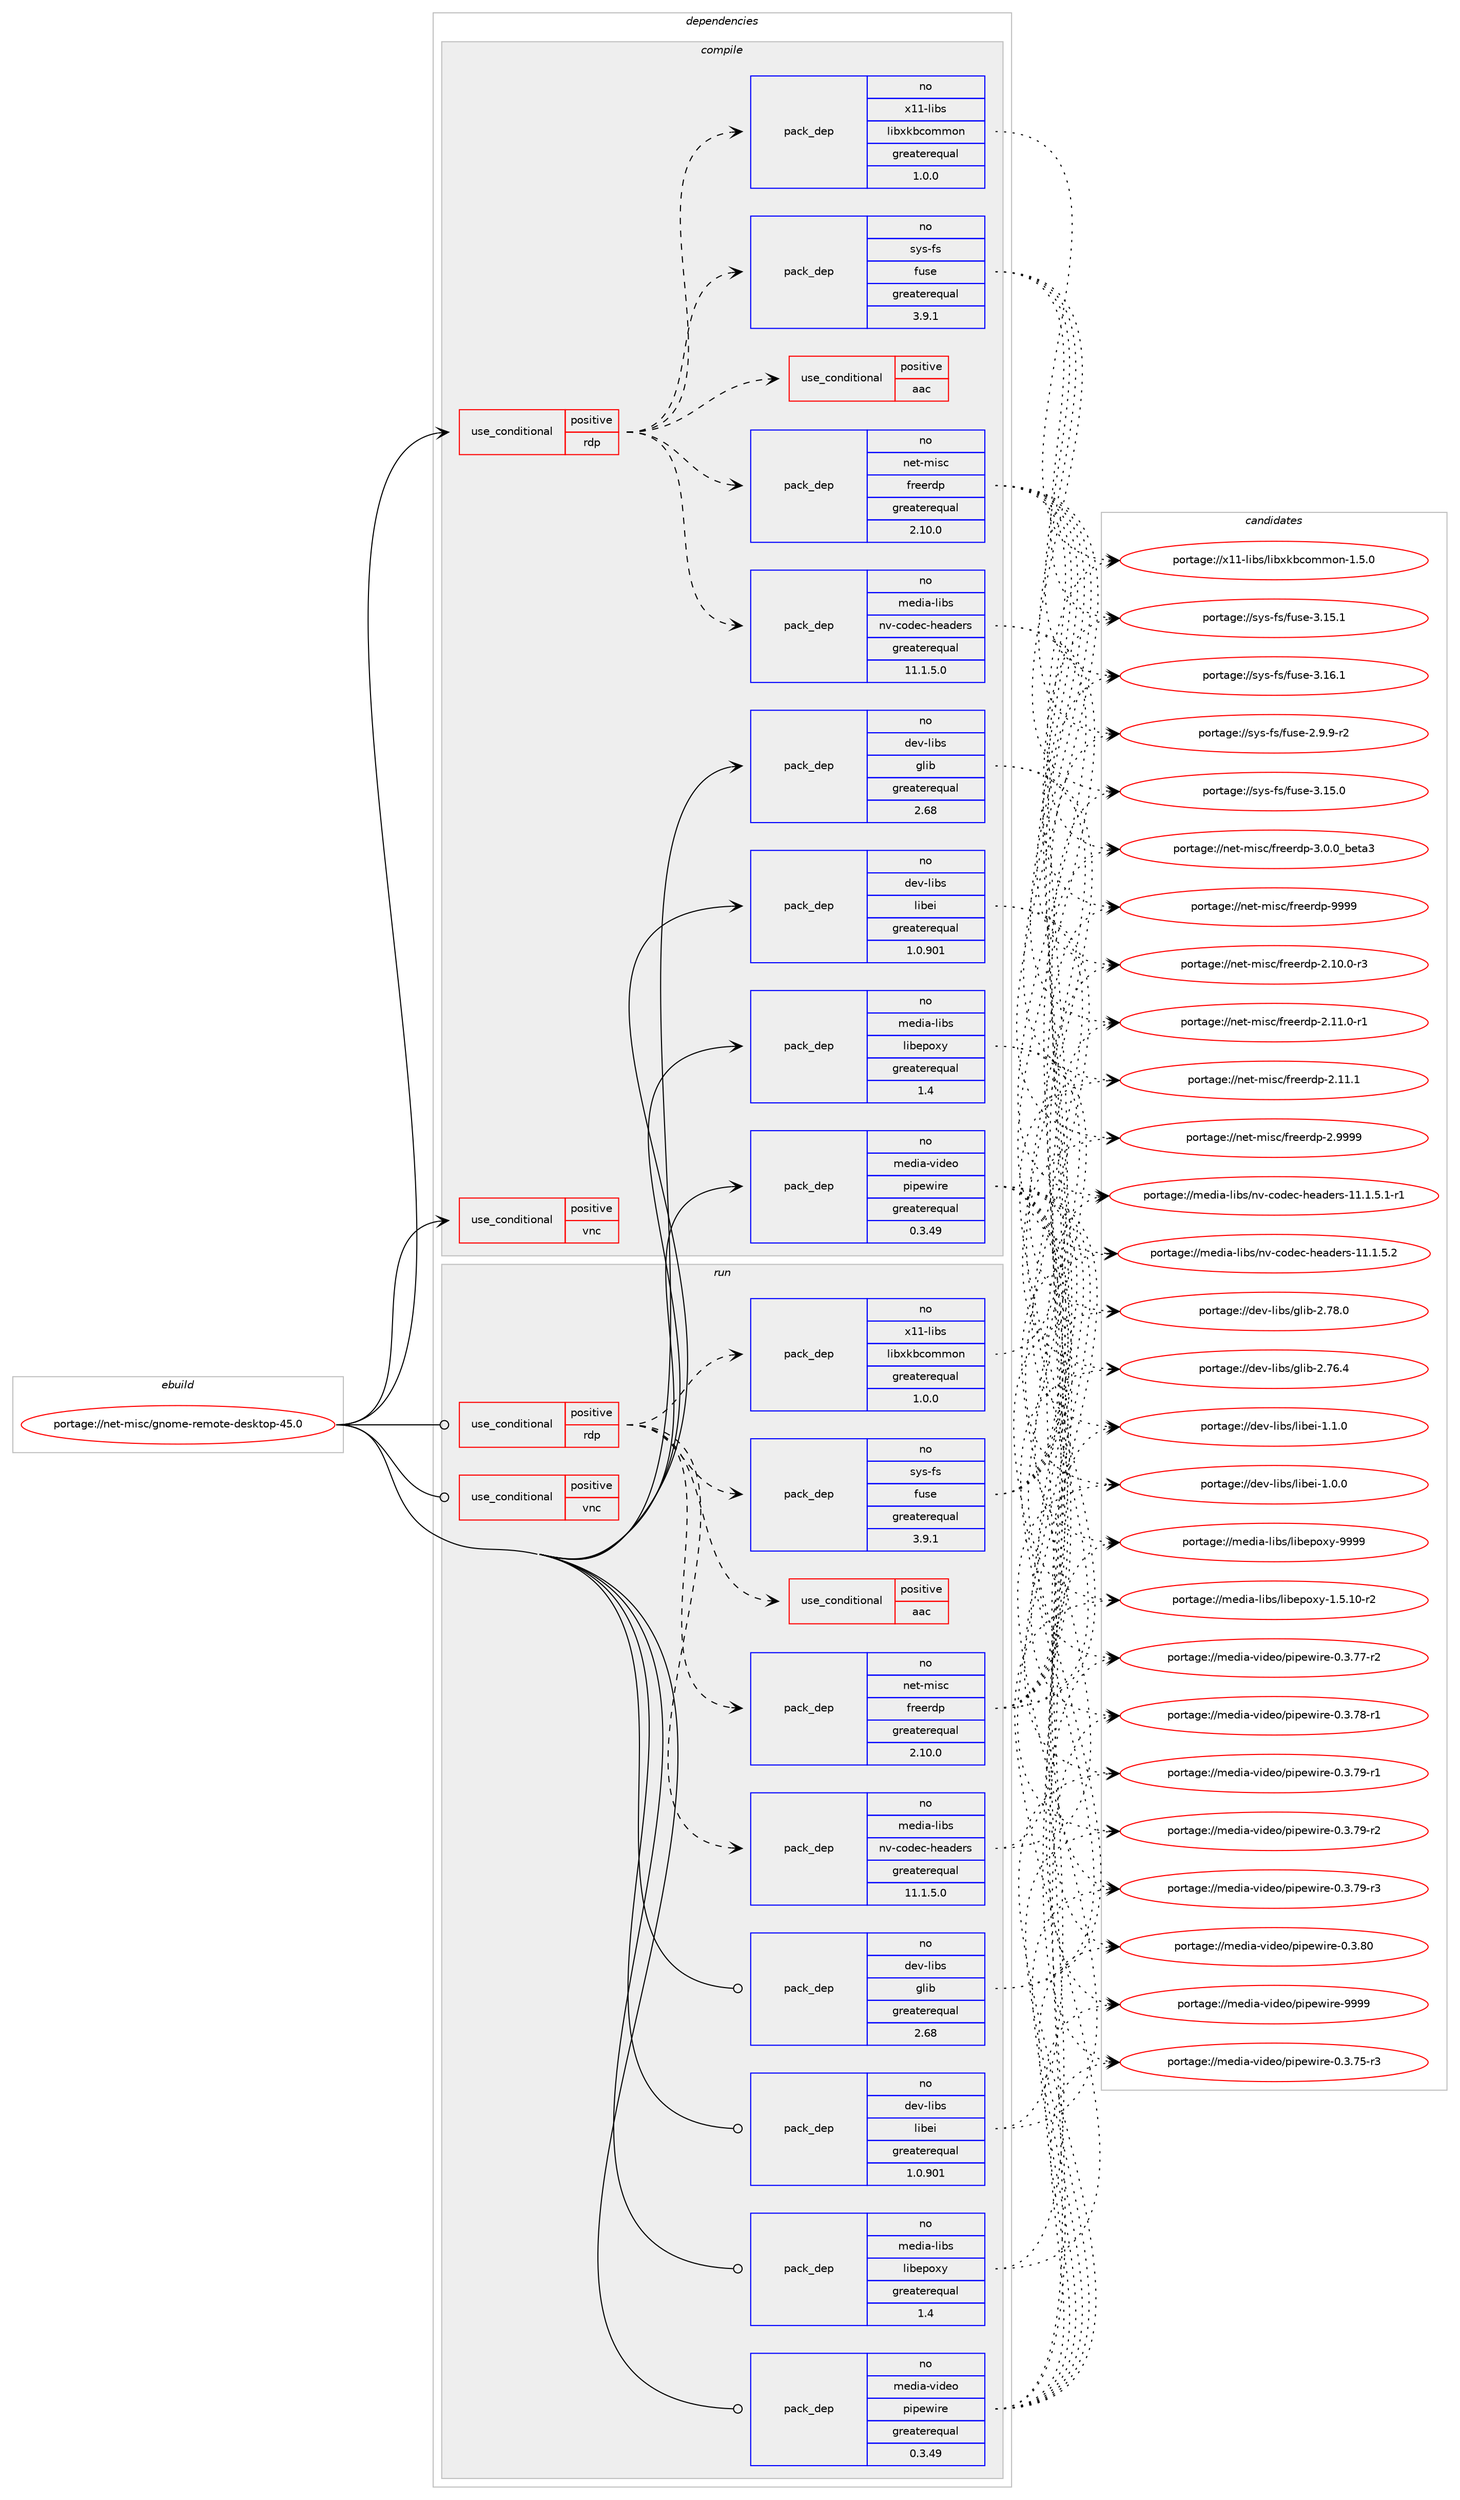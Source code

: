 digraph prolog {

# *************
# Graph options
# *************

newrank=true;
concentrate=true;
compound=true;
graph [rankdir=LR,fontname=Helvetica,fontsize=10,ranksep=1.5];#, ranksep=2.5, nodesep=0.2];
edge  [arrowhead=vee];
node  [fontname=Helvetica,fontsize=10];

# **********
# The ebuild
# **********

subgraph cluster_leftcol {
color=gray;
label=<<i>ebuild</i>>;
id [label="portage://net-misc/gnome-remote-desktop-45.0", color=red, width=4, href="../net-misc/gnome-remote-desktop-45.0.svg"];
}

# ****************
# The dependencies
# ****************

subgraph cluster_midcol {
color=gray;
label=<<i>dependencies</i>>;
subgraph cluster_compile {
fillcolor="#eeeeee";
style=filled;
label=<<i>compile</i>>;
subgraph cond104 {
dependency148 [label=<<TABLE BORDER="0" CELLBORDER="1" CELLSPACING="0" CELLPADDING="4"><TR><TD ROWSPAN="3" CELLPADDING="10">use_conditional</TD></TR><TR><TD>positive</TD></TR><TR><TD>rdp</TD></TR></TABLE>>, shape=none, color=red];
subgraph pack45 {
dependency149 [label=<<TABLE BORDER="0" CELLBORDER="1" CELLSPACING="0" CELLPADDING="4" WIDTH="220"><TR><TD ROWSPAN="6" CELLPADDING="30">pack_dep</TD></TR><TR><TD WIDTH="110">no</TD></TR><TR><TD>media-libs</TD></TR><TR><TD>nv-codec-headers</TD></TR><TR><TD>greaterequal</TD></TR><TR><TD>11.1.5.0</TD></TR></TABLE>>, shape=none, color=blue];
}
dependency148:e -> dependency149:w [weight=20,style="dashed",arrowhead="vee"];
subgraph pack46 {
dependency150 [label=<<TABLE BORDER="0" CELLBORDER="1" CELLSPACING="0" CELLPADDING="4" WIDTH="220"><TR><TD ROWSPAN="6" CELLPADDING="30">pack_dep</TD></TR><TR><TD WIDTH="110">no</TD></TR><TR><TD>net-misc</TD></TR><TR><TD>freerdp</TD></TR><TR><TD>greaterequal</TD></TR><TR><TD>2.10.0</TD></TR></TABLE>>, shape=none, color=blue];
}
dependency148:e -> dependency150:w [weight=20,style="dashed",arrowhead="vee"];
subgraph pack47 {
dependency151 [label=<<TABLE BORDER="0" CELLBORDER="1" CELLSPACING="0" CELLPADDING="4" WIDTH="220"><TR><TD ROWSPAN="6" CELLPADDING="30">pack_dep</TD></TR><TR><TD WIDTH="110">no</TD></TR><TR><TD>sys-fs</TD></TR><TR><TD>fuse</TD></TR><TR><TD>greaterequal</TD></TR><TR><TD>3.9.1</TD></TR></TABLE>>, shape=none, color=blue];
}
dependency148:e -> dependency151:w [weight=20,style="dashed",arrowhead="vee"];
subgraph pack48 {
dependency152 [label=<<TABLE BORDER="0" CELLBORDER="1" CELLSPACING="0" CELLPADDING="4" WIDTH="220"><TR><TD ROWSPAN="6" CELLPADDING="30">pack_dep</TD></TR><TR><TD WIDTH="110">no</TD></TR><TR><TD>x11-libs</TD></TR><TR><TD>libxkbcommon</TD></TR><TR><TD>greaterequal</TD></TR><TR><TD>1.0.0</TD></TR></TABLE>>, shape=none, color=blue];
}
dependency148:e -> dependency152:w [weight=20,style="dashed",arrowhead="vee"];
subgraph cond105 {
dependency153 [label=<<TABLE BORDER="0" CELLBORDER="1" CELLSPACING="0" CELLPADDING="4"><TR><TD ROWSPAN="3" CELLPADDING="10">use_conditional</TD></TR><TR><TD>positive</TD></TR><TR><TD>aac</TD></TR></TABLE>>, shape=none, color=red];
# *** BEGIN UNKNOWN DEPENDENCY TYPE (TODO) ***
# dependency153 -> package_dependency(portage://net-misc/gnome-remote-desktop-45.0,install,no,media-libs,fdk-aac,none,[,,],any_same_slot,[])
# *** END UNKNOWN DEPENDENCY TYPE (TODO) ***

}
dependency148:e -> dependency153:w [weight=20,style="dashed",arrowhead="vee"];
}
id:e -> dependency148:w [weight=20,style="solid",arrowhead="vee"];
subgraph cond106 {
dependency154 [label=<<TABLE BORDER="0" CELLBORDER="1" CELLSPACING="0" CELLPADDING="4"><TR><TD ROWSPAN="3" CELLPADDING="10">use_conditional</TD></TR><TR><TD>positive</TD></TR><TR><TD>vnc</TD></TR></TABLE>>, shape=none, color=red];
# *** BEGIN UNKNOWN DEPENDENCY TYPE (TODO) ***
# dependency154 -> package_dependency(portage://net-misc/gnome-remote-desktop-45.0,install,no,net-libs,libvncserver,none,[,,],[],[])
# *** END UNKNOWN DEPENDENCY TYPE (TODO) ***

}
id:e -> dependency154:w [weight=20,style="solid",arrowhead="vee"];
# *** BEGIN UNKNOWN DEPENDENCY TYPE (TODO) ***
# id -> package_dependency(portage://net-misc/gnome-remote-desktop-45.0,install,no,app-crypt,libsecret,none,[,,],[],[])
# *** END UNKNOWN DEPENDENCY TYPE (TODO) ***

# *** BEGIN UNKNOWN DEPENDENCY TYPE (TODO) ***
# id -> package_dependency(portage://net-misc/gnome-remote-desktop-45.0,install,no,app-crypt,tpm2-tss,none,[,,],any_same_slot,[])
# *** END UNKNOWN DEPENDENCY TYPE (TODO) ***

subgraph pack49 {
dependency155 [label=<<TABLE BORDER="0" CELLBORDER="1" CELLSPACING="0" CELLPADDING="4" WIDTH="220"><TR><TD ROWSPAN="6" CELLPADDING="30">pack_dep</TD></TR><TR><TD WIDTH="110">no</TD></TR><TR><TD>dev-libs</TD></TR><TR><TD>glib</TD></TR><TR><TD>greaterequal</TD></TR><TR><TD>2.68</TD></TR></TABLE>>, shape=none, color=blue];
}
id:e -> dependency155:w [weight=20,style="solid",arrowhead="vee"];
subgraph pack50 {
dependency156 [label=<<TABLE BORDER="0" CELLBORDER="1" CELLSPACING="0" CELLPADDING="4" WIDTH="220"><TR><TD ROWSPAN="6" CELLPADDING="30">pack_dep</TD></TR><TR><TD WIDTH="110">no</TD></TR><TR><TD>dev-libs</TD></TR><TR><TD>libei</TD></TR><TR><TD>greaterequal</TD></TR><TR><TD>1.0.901</TD></TR></TABLE>>, shape=none, color=blue];
}
id:e -> dependency156:w [weight=20,style="solid",arrowhead="vee"];
subgraph pack51 {
dependency157 [label=<<TABLE BORDER="0" CELLBORDER="1" CELLSPACING="0" CELLPADDING="4" WIDTH="220"><TR><TD ROWSPAN="6" CELLPADDING="30">pack_dep</TD></TR><TR><TD WIDTH="110">no</TD></TR><TR><TD>media-libs</TD></TR><TR><TD>libepoxy</TD></TR><TR><TD>greaterequal</TD></TR><TR><TD>1.4</TD></TR></TABLE>>, shape=none, color=blue];
}
id:e -> dependency157:w [weight=20,style="solid",arrowhead="vee"];
subgraph pack52 {
dependency158 [label=<<TABLE BORDER="0" CELLBORDER="1" CELLSPACING="0" CELLPADDING="4" WIDTH="220"><TR><TD ROWSPAN="6" CELLPADDING="30">pack_dep</TD></TR><TR><TD WIDTH="110">no</TD></TR><TR><TD>media-video</TD></TR><TR><TD>pipewire</TD></TR><TR><TD>greaterequal</TD></TR><TR><TD>0.3.49</TD></TR></TABLE>>, shape=none, color=blue];
}
id:e -> dependency158:w [weight=20,style="solid",arrowhead="vee"];
# *** BEGIN UNKNOWN DEPENDENCY TYPE (TODO) ***
# id -> package_dependency(portage://net-misc/gnome-remote-desktop-45.0,install,no,x11-libs,cairo,none,[,,],[],[])
# *** END UNKNOWN DEPENDENCY TYPE (TODO) ***

# *** BEGIN UNKNOWN DEPENDENCY TYPE (TODO) ***
# id -> package_dependency(portage://net-misc/gnome-remote-desktop-45.0,install,no,x11-libs,libdrm,none,[,,],[],[])
# *** END UNKNOWN DEPENDENCY TYPE (TODO) ***

# *** BEGIN UNKNOWN DEPENDENCY TYPE (TODO) ***
# id -> package_dependency(portage://net-misc/gnome-remote-desktop-45.0,install,no,x11-libs,libnotify,none,[,,],[],[])
# *** END UNKNOWN DEPENDENCY TYPE (TODO) ***

}
subgraph cluster_compileandrun {
fillcolor="#eeeeee";
style=filled;
label=<<i>compile and run</i>>;
}
subgraph cluster_run {
fillcolor="#eeeeee";
style=filled;
label=<<i>run</i>>;
subgraph cond107 {
dependency159 [label=<<TABLE BORDER="0" CELLBORDER="1" CELLSPACING="0" CELLPADDING="4"><TR><TD ROWSPAN="3" CELLPADDING="10">use_conditional</TD></TR><TR><TD>positive</TD></TR><TR><TD>rdp</TD></TR></TABLE>>, shape=none, color=red];
subgraph pack53 {
dependency160 [label=<<TABLE BORDER="0" CELLBORDER="1" CELLSPACING="0" CELLPADDING="4" WIDTH="220"><TR><TD ROWSPAN="6" CELLPADDING="30">pack_dep</TD></TR><TR><TD WIDTH="110">no</TD></TR><TR><TD>media-libs</TD></TR><TR><TD>nv-codec-headers</TD></TR><TR><TD>greaterequal</TD></TR><TR><TD>11.1.5.0</TD></TR></TABLE>>, shape=none, color=blue];
}
dependency159:e -> dependency160:w [weight=20,style="dashed",arrowhead="vee"];
subgraph pack54 {
dependency161 [label=<<TABLE BORDER="0" CELLBORDER="1" CELLSPACING="0" CELLPADDING="4" WIDTH="220"><TR><TD ROWSPAN="6" CELLPADDING="30">pack_dep</TD></TR><TR><TD WIDTH="110">no</TD></TR><TR><TD>net-misc</TD></TR><TR><TD>freerdp</TD></TR><TR><TD>greaterequal</TD></TR><TR><TD>2.10.0</TD></TR></TABLE>>, shape=none, color=blue];
}
dependency159:e -> dependency161:w [weight=20,style="dashed",arrowhead="vee"];
subgraph pack55 {
dependency162 [label=<<TABLE BORDER="0" CELLBORDER="1" CELLSPACING="0" CELLPADDING="4" WIDTH="220"><TR><TD ROWSPAN="6" CELLPADDING="30">pack_dep</TD></TR><TR><TD WIDTH="110">no</TD></TR><TR><TD>sys-fs</TD></TR><TR><TD>fuse</TD></TR><TR><TD>greaterequal</TD></TR><TR><TD>3.9.1</TD></TR></TABLE>>, shape=none, color=blue];
}
dependency159:e -> dependency162:w [weight=20,style="dashed",arrowhead="vee"];
subgraph pack56 {
dependency163 [label=<<TABLE BORDER="0" CELLBORDER="1" CELLSPACING="0" CELLPADDING="4" WIDTH="220"><TR><TD ROWSPAN="6" CELLPADDING="30">pack_dep</TD></TR><TR><TD WIDTH="110">no</TD></TR><TR><TD>x11-libs</TD></TR><TR><TD>libxkbcommon</TD></TR><TR><TD>greaterequal</TD></TR><TR><TD>1.0.0</TD></TR></TABLE>>, shape=none, color=blue];
}
dependency159:e -> dependency163:w [weight=20,style="dashed",arrowhead="vee"];
subgraph cond108 {
dependency164 [label=<<TABLE BORDER="0" CELLBORDER="1" CELLSPACING="0" CELLPADDING="4"><TR><TD ROWSPAN="3" CELLPADDING="10">use_conditional</TD></TR><TR><TD>positive</TD></TR><TR><TD>aac</TD></TR></TABLE>>, shape=none, color=red];
# *** BEGIN UNKNOWN DEPENDENCY TYPE (TODO) ***
# dependency164 -> package_dependency(portage://net-misc/gnome-remote-desktop-45.0,run,no,media-libs,fdk-aac,none,[,,],any_same_slot,[])
# *** END UNKNOWN DEPENDENCY TYPE (TODO) ***

}
dependency159:e -> dependency164:w [weight=20,style="dashed",arrowhead="vee"];
}
id:e -> dependency159:w [weight=20,style="solid",arrowhead="odot"];
subgraph cond109 {
dependency165 [label=<<TABLE BORDER="0" CELLBORDER="1" CELLSPACING="0" CELLPADDING="4"><TR><TD ROWSPAN="3" CELLPADDING="10">use_conditional</TD></TR><TR><TD>positive</TD></TR><TR><TD>vnc</TD></TR></TABLE>>, shape=none, color=red];
# *** BEGIN UNKNOWN DEPENDENCY TYPE (TODO) ***
# dependency165 -> package_dependency(portage://net-misc/gnome-remote-desktop-45.0,run,no,net-libs,libvncserver,none,[,,],[],[])
# *** END UNKNOWN DEPENDENCY TYPE (TODO) ***

}
id:e -> dependency165:w [weight=20,style="solid",arrowhead="odot"];
# *** BEGIN UNKNOWN DEPENDENCY TYPE (TODO) ***
# id -> package_dependency(portage://net-misc/gnome-remote-desktop-45.0,run,no,app-crypt,libsecret,none,[,,],[],[])
# *** END UNKNOWN DEPENDENCY TYPE (TODO) ***

# *** BEGIN UNKNOWN DEPENDENCY TYPE (TODO) ***
# id -> package_dependency(portage://net-misc/gnome-remote-desktop-45.0,run,no,app-crypt,tpm2-tss,none,[,,],any_same_slot,[])
# *** END UNKNOWN DEPENDENCY TYPE (TODO) ***

subgraph pack57 {
dependency166 [label=<<TABLE BORDER="0" CELLBORDER="1" CELLSPACING="0" CELLPADDING="4" WIDTH="220"><TR><TD ROWSPAN="6" CELLPADDING="30">pack_dep</TD></TR><TR><TD WIDTH="110">no</TD></TR><TR><TD>dev-libs</TD></TR><TR><TD>glib</TD></TR><TR><TD>greaterequal</TD></TR><TR><TD>2.68</TD></TR></TABLE>>, shape=none, color=blue];
}
id:e -> dependency166:w [weight=20,style="solid",arrowhead="odot"];
subgraph pack58 {
dependency167 [label=<<TABLE BORDER="0" CELLBORDER="1" CELLSPACING="0" CELLPADDING="4" WIDTH="220"><TR><TD ROWSPAN="6" CELLPADDING="30">pack_dep</TD></TR><TR><TD WIDTH="110">no</TD></TR><TR><TD>dev-libs</TD></TR><TR><TD>libei</TD></TR><TR><TD>greaterequal</TD></TR><TR><TD>1.0.901</TD></TR></TABLE>>, shape=none, color=blue];
}
id:e -> dependency167:w [weight=20,style="solid",arrowhead="odot"];
subgraph pack59 {
dependency168 [label=<<TABLE BORDER="0" CELLBORDER="1" CELLSPACING="0" CELLPADDING="4" WIDTH="220"><TR><TD ROWSPAN="6" CELLPADDING="30">pack_dep</TD></TR><TR><TD WIDTH="110">no</TD></TR><TR><TD>media-libs</TD></TR><TR><TD>libepoxy</TD></TR><TR><TD>greaterequal</TD></TR><TR><TD>1.4</TD></TR></TABLE>>, shape=none, color=blue];
}
id:e -> dependency168:w [weight=20,style="solid",arrowhead="odot"];
subgraph pack60 {
dependency169 [label=<<TABLE BORDER="0" CELLBORDER="1" CELLSPACING="0" CELLPADDING="4" WIDTH="220"><TR><TD ROWSPAN="6" CELLPADDING="30">pack_dep</TD></TR><TR><TD WIDTH="110">no</TD></TR><TR><TD>media-video</TD></TR><TR><TD>pipewire</TD></TR><TR><TD>greaterequal</TD></TR><TR><TD>0.3.49</TD></TR></TABLE>>, shape=none, color=blue];
}
id:e -> dependency169:w [weight=20,style="solid",arrowhead="odot"];
# *** BEGIN UNKNOWN DEPENDENCY TYPE (TODO) ***
# id -> package_dependency(portage://net-misc/gnome-remote-desktop-45.0,run,no,x11-libs,cairo,none,[,,],[],[])
# *** END UNKNOWN DEPENDENCY TYPE (TODO) ***

# *** BEGIN UNKNOWN DEPENDENCY TYPE (TODO) ***
# id -> package_dependency(portage://net-misc/gnome-remote-desktop-45.0,run,no,x11-libs,libdrm,none,[,,],[],[])
# *** END UNKNOWN DEPENDENCY TYPE (TODO) ***

# *** BEGIN UNKNOWN DEPENDENCY TYPE (TODO) ***
# id -> package_dependency(portage://net-misc/gnome-remote-desktop-45.0,run,no,x11-libs,libnotify,none,[,,],[],[])
# *** END UNKNOWN DEPENDENCY TYPE (TODO) ***

# *** BEGIN UNKNOWN DEPENDENCY TYPE (TODO) ***
# id -> package_dependency(portage://net-misc/gnome-remote-desktop-45.0,run,no,x11-wm,mutter,none,[,,],[],[use(enable(screencast),none)])
# *** END UNKNOWN DEPENDENCY TYPE (TODO) ***

}
}

# **************
# The candidates
# **************

subgraph cluster_choices {
rank=same;
color=gray;
label=<<i>candidates</i>>;

subgraph choice45 {
color=black;
nodesep=1;
choice1091011001059745108105981154711011845991111001019945104101971001011141154549494649465346494511449 [label="portage://media-libs/nv-codec-headers-11.1.5.1-r1", color=red, width=4,href="../media-libs/nv-codec-headers-11.1.5.1-r1.svg"];
choice109101100105974510810598115471101184599111100101994510410197100101114115454949464946534650 [label="portage://media-libs/nv-codec-headers-11.1.5.2", color=red, width=4,href="../media-libs/nv-codec-headers-11.1.5.2.svg"];
dependency149:e -> choice1091011001059745108105981154711011845991111001019945104101971001011141154549494649465346494511449:w [style=dotted,weight="100"];
dependency149:e -> choice109101100105974510810598115471101184599111100101994510410197100101114115454949464946534650:w [style=dotted,weight="100"];
}
subgraph choice46 {
color=black;
nodesep=1;
choice110101116451091051159947102114101101114100112455046494846484511451 [label="portage://net-misc/freerdp-2.10.0-r3", color=red, width=4,href="../net-misc/freerdp-2.10.0-r3.svg"];
choice110101116451091051159947102114101101114100112455046494946484511449 [label="portage://net-misc/freerdp-2.11.0-r1", color=red, width=4,href="../net-misc/freerdp-2.11.0-r1.svg"];
choice11010111645109105115994710211410110111410011245504649494649 [label="portage://net-misc/freerdp-2.11.1", color=red, width=4,href="../net-misc/freerdp-2.11.1.svg"];
choice11010111645109105115994710211410110111410011245504657575757 [label="portage://net-misc/freerdp-2.9999", color=red, width=4,href="../net-misc/freerdp-2.9999.svg"];
choice11010111645109105115994710211410110111410011245514648464895981011169751 [label="portage://net-misc/freerdp-3.0.0_beta3", color=red, width=4,href="../net-misc/freerdp-3.0.0_beta3.svg"];
choice1101011164510910511599471021141011011141001124557575757 [label="portage://net-misc/freerdp-9999", color=red, width=4,href="../net-misc/freerdp-9999.svg"];
dependency150:e -> choice110101116451091051159947102114101101114100112455046494846484511451:w [style=dotted,weight="100"];
dependency150:e -> choice110101116451091051159947102114101101114100112455046494946484511449:w [style=dotted,weight="100"];
dependency150:e -> choice11010111645109105115994710211410110111410011245504649494649:w [style=dotted,weight="100"];
dependency150:e -> choice11010111645109105115994710211410110111410011245504657575757:w [style=dotted,weight="100"];
dependency150:e -> choice11010111645109105115994710211410110111410011245514648464895981011169751:w [style=dotted,weight="100"];
dependency150:e -> choice1101011164510910511599471021141011011141001124557575757:w [style=dotted,weight="100"];
}
subgraph choice47 {
color=black;
nodesep=1;
choice11512111545102115471021171151014550465746574511450 [label="portage://sys-fs/fuse-2.9.9-r2", color=red, width=4,href="../sys-fs/fuse-2.9.9-r2.svg"];
choice115121115451021154710211711510145514649534648 [label="portage://sys-fs/fuse-3.15.0", color=red, width=4,href="../sys-fs/fuse-3.15.0.svg"];
choice115121115451021154710211711510145514649534649 [label="portage://sys-fs/fuse-3.15.1", color=red, width=4,href="../sys-fs/fuse-3.15.1.svg"];
choice115121115451021154710211711510145514649544649 [label="portage://sys-fs/fuse-3.16.1", color=red, width=4,href="../sys-fs/fuse-3.16.1.svg"];
dependency151:e -> choice11512111545102115471021171151014550465746574511450:w [style=dotted,weight="100"];
dependency151:e -> choice115121115451021154710211711510145514649534648:w [style=dotted,weight="100"];
dependency151:e -> choice115121115451021154710211711510145514649534649:w [style=dotted,weight="100"];
dependency151:e -> choice115121115451021154710211711510145514649544649:w [style=dotted,weight="100"];
}
subgraph choice48 {
color=black;
nodesep=1;
choice1204949451081059811547108105981201079899111109109111110454946534648 [label="portage://x11-libs/libxkbcommon-1.5.0", color=red, width=4,href="../x11-libs/libxkbcommon-1.5.0.svg"];
dependency152:e -> choice1204949451081059811547108105981201079899111109109111110454946534648:w [style=dotted,weight="100"];
}
subgraph choice49 {
color=black;
nodesep=1;
choice1001011184510810598115471031081059845504655544652 [label="portage://dev-libs/glib-2.76.4", color=red, width=4,href="../dev-libs/glib-2.76.4.svg"];
choice1001011184510810598115471031081059845504655564648 [label="portage://dev-libs/glib-2.78.0", color=red, width=4,href="../dev-libs/glib-2.78.0.svg"];
dependency155:e -> choice1001011184510810598115471031081059845504655544652:w [style=dotted,weight="100"];
dependency155:e -> choice1001011184510810598115471031081059845504655564648:w [style=dotted,weight="100"];
}
subgraph choice50 {
color=black;
nodesep=1;
choice10010111845108105981154710810598101105454946484648 [label="portage://dev-libs/libei-1.0.0", color=red, width=4,href="../dev-libs/libei-1.0.0.svg"];
choice10010111845108105981154710810598101105454946494648 [label="portage://dev-libs/libei-1.1.0", color=red, width=4,href="../dev-libs/libei-1.1.0.svg"];
dependency156:e -> choice10010111845108105981154710810598101105454946484648:w [style=dotted,weight="100"];
dependency156:e -> choice10010111845108105981154710810598101105454946494648:w [style=dotted,weight="100"];
}
subgraph choice51 {
color=black;
nodesep=1;
choice1091011001059745108105981154710810598101112111120121454946534649484511450 [label="portage://media-libs/libepoxy-1.5.10-r2", color=red, width=4,href="../media-libs/libepoxy-1.5.10-r2.svg"];
choice10910110010597451081059811547108105981011121111201214557575757 [label="portage://media-libs/libepoxy-9999", color=red, width=4,href="../media-libs/libepoxy-9999.svg"];
dependency157:e -> choice1091011001059745108105981154710810598101112111120121454946534649484511450:w [style=dotted,weight="100"];
dependency157:e -> choice10910110010597451081059811547108105981011121111201214557575757:w [style=dotted,weight="100"];
}
subgraph choice52 {
color=black;
nodesep=1;
choice109101100105974511810510010111147112105112101119105114101454846514655534511451 [label="portage://media-video/pipewire-0.3.75-r3", color=red, width=4,href="../media-video/pipewire-0.3.75-r3.svg"];
choice109101100105974511810510010111147112105112101119105114101454846514655554511450 [label="portage://media-video/pipewire-0.3.77-r2", color=red, width=4,href="../media-video/pipewire-0.3.77-r2.svg"];
choice109101100105974511810510010111147112105112101119105114101454846514655564511449 [label="portage://media-video/pipewire-0.3.78-r1", color=red, width=4,href="../media-video/pipewire-0.3.78-r1.svg"];
choice109101100105974511810510010111147112105112101119105114101454846514655574511449 [label="portage://media-video/pipewire-0.3.79-r1", color=red, width=4,href="../media-video/pipewire-0.3.79-r1.svg"];
choice109101100105974511810510010111147112105112101119105114101454846514655574511450 [label="portage://media-video/pipewire-0.3.79-r2", color=red, width=4,href="../media-video/pipewire-0.3.79-r2.svg"];
choice109101100105974511810510010111147112105112101119105114101454846514655574511451 [label="portage://media-video/pipewire-0.3.79-r3", color=red, width=4,href="../media-video/pipewire-0.3.79-r3.svg"];
choice10910110010597451181051001011114711210511210111910511410145484651465648 [label="portage://media-video/pipewire-0.3.80", color=red, width=4,href="../media-video/pipewire-0.3.80.svg"];
choice1091011001059745118105100101111471121051121011191051141014557575757 [label="portage://media-video/pipewire-9999", color=red, width=4,href="../media-video/pipewire-9999.svg"];
dependency158:e -> choice109101100105974511810510010111147112105112101119105114101454846514655534511451:w [style=dotted,weight="100"];
dependency158:e -> choice109101100105974511810510010111147112105112101119105114101454846514655554511450:w [style=dotted,weight="100"];
dependency158:e -> choice109101100105974511810510010111147112105112101119105114101454846514655564511449:w [style=dotted,weight="100"];
dependency158:e -> choice109101100105974511810510010111147112105112101119105114101454846514655574511449:w [style=dotted,weight="100"];
dependency158:e -> choice109101100105974511810510010111147112105112101119105114101454846514655574511450:w [style=dotted,weight="100"];
dependency158:e -> choice109101100105974511810510010111147112105112101119105114101454846514655574511451:w [style=dotted,weight="100"];
dependency158:e -> choice10910110010597451181051001011114711210511210111910511410145484651465648:w [style=dotted,weight="100"];
dependency158:e -> choice1091011001059745118105100101111471121051121011191051141014557575757:w [style=dotted,weight="100"];
}
subgraph choice53 {
color=black;
nodesep=1;
choice1091011001059745108105981154711011845991111001019945104101971001011141154549494649465346494511449 [label="portage://media-libs/nv-codec-headers-11.1.5.1-r1", color=red, width=4,href="../media-libs/nv-codec-headers-11.1.5.1-r1.svg"];
choice109101100105974510810598115471101184599111100101994510410197100101114115454949464946534650 [label="portage://media-libs/nv-codec-headers-11.1.5.2", color=red, width=4,href="../media-libs/nv-codec-headers-11.1.5.2.svg"];
dependency160:e -> choice1091011001059745108105981154711011845991111001019945104101971001011141154549494649465346494511449:w [style=dotted,weight="100"];
dependency160:e -> choice109101100105974510810598115471101184599111100101994510410197100101114115454949464946534650:w [style=dotted,weight="100"];
}
subgraph choice54 {
color=black;
nodesep=1;
choice110101116451091051159947102114101101114100112455046494846484511451 [label="portage://net-misc/freerdp-2.10.0-r3", color=red, width=4,href="../net-misc/freerdp-2.10.0-r3.svg"];
choice110101116451091051159947102114101101114100112455046494946484511449 [label="portage://net-misc/freerdp-2.11.0-r1", color=red, width=4,href="../net-misc/freerdp-2.11.0-r1.svg"];
choice11010111645109105115994710211410110111410011245504649494649 [label="portage://net-misc/freerdp-2.11.1", color=red, width=4,href="../net-misc/freerdp-2.11.1.svg"];
choice11010111645109105115994710211410110111410011245504657575757 [label="portage://net-misc/freerdp-2.9999", color=red, width=4,href="../net-misc/freerdp-2.9999.svg"];
choice11010111645109105115994710211410110111410011245514648464895981011169751 [label="portage://net-misc/freerdp-3.0.0_beta3", color=red, width=4,href="../net-misc/freerdp-3.0.0_beta3.svg"];
choice1101011164510910511599471021141011011141001124557575757 [label="portage://net-misc/freerdp-9999", color=red, width=4,href="../net-misc/freerdp-9999.svg"];
dependency161:e -> choice110101116451091051159947102114101101114100112455046494846484511451:w [style=dotted,weight="100"];
dependency161:e -> choice110101116451091051159947102114101101114100112455046494946484511449:w [style=dotted,weight="100"];
dependency161:e -> choice11010111645109105115994710211410110111410011245504649494649:w [style=dotted,weight="100"];
dependency161:e -> choice11010111645109105115994710211410110111410011245504657575757:w [style=dotted,weight="100"];
dependency161:e -> choice11010111645109105115994710211410110111410011245514648464895981011169751:w [style=dotted,weight="100"];
dependency161:e -> choice1101011164510910511599471021141011011141001124557575757:w [style=dotted,weight="100"];
}
subgraph choice55 {
color=black;
nodesep=1;
choice11512111545102115471021171151014550465746574511450 [label="portage://sys-fs/fuse-2.9.9-r2", color=red, width=4,href="../sys-fs/fuse-2.9.9-r2.svg"];
choice115121115451021154710211711510145514649534648 [label="portage://sys-fs/fuse-3.15.0", color=red, width=4,href="../sys-fs/fuse-3.15.0.svg"];
choice115121115451021154710211711510145514649534649 [label="portage://sys-fs/fuse-3.15.1", color=red, width=4,href="../sys-fs/fuse-3.15.1.svg"];
choice115121115451021154710211711510145514649544649 [label="portage://sys-fs/fuse-3.16.1", color=red, width=4,href="../sys-fs/fuse-3.16.1.svg"];
dependency162:e -> choice11512111545102115471021171151014550465746574511450:w [style=dotted,weight="100"];
dependency162:e -> choice115121115451021154710211711510145514649534648:w [style=dotted,weight="100"];
dependency162:e -> choice115121115451021154710211711510145514649534649:w [style=dotted,weight="100"];
dependency162:e -> choice115121115451021154710211711510145514649544649:w [style=dotted,weight="100"];
}
subgraph choice56 {
color=black;
nodesep=1;
choice1204949451081059811547108105981201079899111109109111110454946534648 [label="portage://x11-libs/libxkbcommon-1.5.0", color=red, width=4,href="../x11-libs/libxkbcommon-1.5.0.svg"];
dependency163:e -> choice1204949451081059811547108105981201079899111109109111110454946534648:w [style=dotted,weight="100"];
}
subgraph choice57 {
color=black;
nodesep=1;
choice1001011184510810598115471031081059845504655544652 [label="portage://dev-libs/glib-2.76.4", color=red, width=4,href="../dev-libs/glib-2.76.4.svg"];
choice1001011184510810598115471031081059845504655564648 [label="portage://dev-libs/glib-2.78.0", color=red, width=4,href="../dev-libs/glib-2.78.0.svg"];
dependency166:e -> choice1001011184510810598115471031081059845504655544652:w [style=dotted,weight="100"];
dependency166:e -> choice1001011184510810598115471031081059845504655564648:w [style=dotted,weight="100"];
}
subgraph choice58 {
color=black;
nodesep=1;
choice10010111845108105981154710810598101105454946484648 [label="portage://dev-libs/libei-1.0.0", color=red, width=4,href="../dev-libs/libei-1.0.0.svg"];
choice10010111845108105981154710810598101105454946494648 [label="portage://dev-libs/libei-1.1.0", color=red, width=4,href="../dev-libs/libei-1.1.0.svg"];
dependency167:e -> choice10010111845108105981154710810598101105454946484648:w [style=dotted,weight="100"];
dependency167:e -> choice10010111845108105981154710810598101105454946494648:w [style=dotted,weight="100"];
}
subgraph choice59 {
color=black;
nodesep=1;
choice1091011001059745108105981154710810598101112111120121454946534649484511450 [label="portage://media-libs/libepoxy-1.5.10-r2", color=red, width=4,href="../media-libs/libepoxy-1.5.10-r2.svg"];
choice10910110010597451081059811547108105981011121111201214557575757 [label="portage://media-libs/libepoxy-9999", color=red, width=4,href="../media-libs/libepoxy-9999.svg"];
dependency168:e -> choice1091011001059745108105981154710810598101112111120121454946534649484511450:w [style=dotted,weight="100"];
dependency168:e -> choice10910110010597451081059811547108105981011121111201214557575757:w [style=dotted,weight="100"];
}
subgraph choice60 {
color=black;
nodesep=1;
choice109101100105974511810510010111147112105112101119105114101454846514655534511451 [label="portage://media-video/pipewire-0.3.75-r3", color=red, width=4,href="../media-video/pipewire-0.3.75-r3.svg"];
choice109101100105974511810510010111147112105112101119105114101454846514655554511450 [label="portage://media-video/pipewire-0.3.77-r2", color=red, width=4,href="../media-video/pipewire-0.3.77-r2.svg"];
choice109101100105974511810510010111147112105112101119105114101454846514655564511449 [label="portage://media-video/pipewire-0.3.78-r1", color=red, width=4,href="../media-video/pipewire-0.3.78-r1.svg"];
choice109101100105974511810510010111147112105112101119105114101454846514655574511449 [label="portage://media-video/pipewire-0.3.79-r1", color=red, width=4,href="../media-video/pipewire-0.3.79-r1.svg"];
choice109101100105974511810510010111147112105112101119105114101454846514655574511450 [label="portage://media-video/pipewire-0.3.79-r2", color=red, width=4,href="../media-video/pipewire-0.3.79-r2.svg"];
choice109101100105974511810510010111147112105112101119105114101454846514655574511451 [label="portage://media-video/pipewire-0.3.79-r3", color=red, width=4,href="../media-video/pipewire-0.3.79-r3.svg"];
choice10910110010597451181051001011114711210511210111910511410145484651465648 [label="portage://media-video/pipewire-0.3.80", color=red, width=4,href="../media-video/pipewire-0.3.80.svg"];
choice1091011001059745118105100101111471121051121011191051141014557575757 [label="portage://media-video/pipewire-9999", color=red, width=4,href="../media-video/pipewire-9999.svg"];
dependency169:e -> choice109101100105974511810510010111147112105112101119105114101454846514655534511451:w [style=dotted,weight="100"];
dependency169:e -> choice109101100105974511810510010111147112105112101119105114101454846514655554511450:w [style=dotted,weight="100"];
dependency169:e -> choice109101100105974511810510010111147112105112101119105114101454846514655564511449:w [style=dotted,weight="100"];
dependency169:e -> choice109101100105974511810510010111147112105112101119105114101454846514655574511449:w [style=dotted,weight="100"];
dependency169:e -> choice109101100105974511810510010111147112105112101119105114101454846514655574511450:w [style=dotted,weight="100"];
dependency169:e -> choice109101100105974511810510010111147112105112101119105114101454846514655574511451:w [style=dotted,weight="100"];
dependency169:e -> choice10910110010597451181051001011114711210511210111910511410145484651465648:w [style=dotted,weight="100"];
dependency169:e -> choice1091011001059745118105100101111471121051121011191051141014557575757:w [style=dotted,weight="100"];
}
}

}
